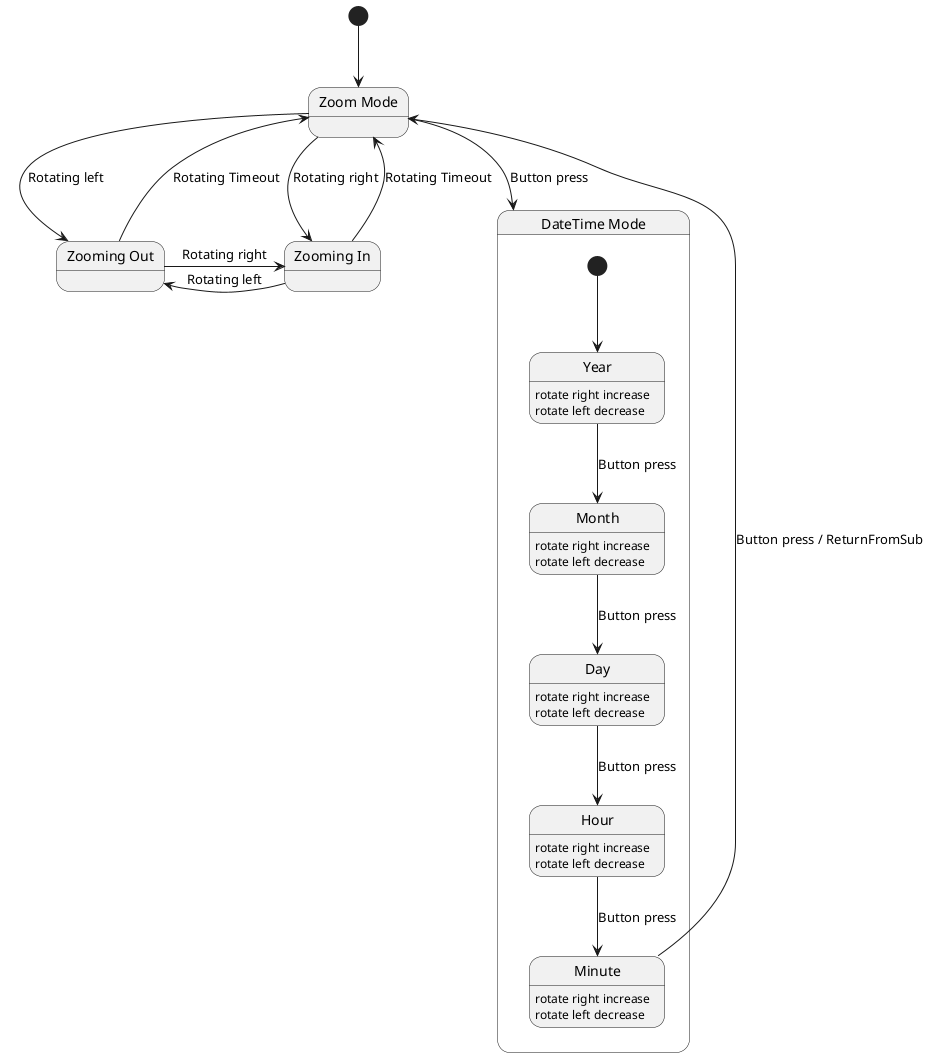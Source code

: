 @startuml
state "Zoom Mode" as zm
state "Zooming In" as zi
state "Zooming Out" as zo

[*] -down-> zm
zm -down-> zi : Rotating right
zm -down-> zo : Rotating left
zi -up-> zm : Rotating Timeout
zo -up-> zm : Rotating Timeout
zi -left-> zo : Rotating left
zo -right-> zi : Rotating right
zm --> dtm : Button press

state "DateTime Mode" as dtm{
    [*] --> Year
    Year : rotate right increase
    Year : rotate left decrease
    Year --> Month : Button press
    Month : rotate right increase
    Month : rotate left decrease
    Month --> Day : Button press
    Day : rotate right increase
    Day : rotate left decrease
    Day --> Hour : Button press
    Hour : rotate right increase
    Hour : rotate left decrease
    Hour --> Minute : Button press
    Minute : rotate right increase
    Minute : rotate left decrease
    Minute -up-> zm : Button press / ReturnFromSub
}

@enduml